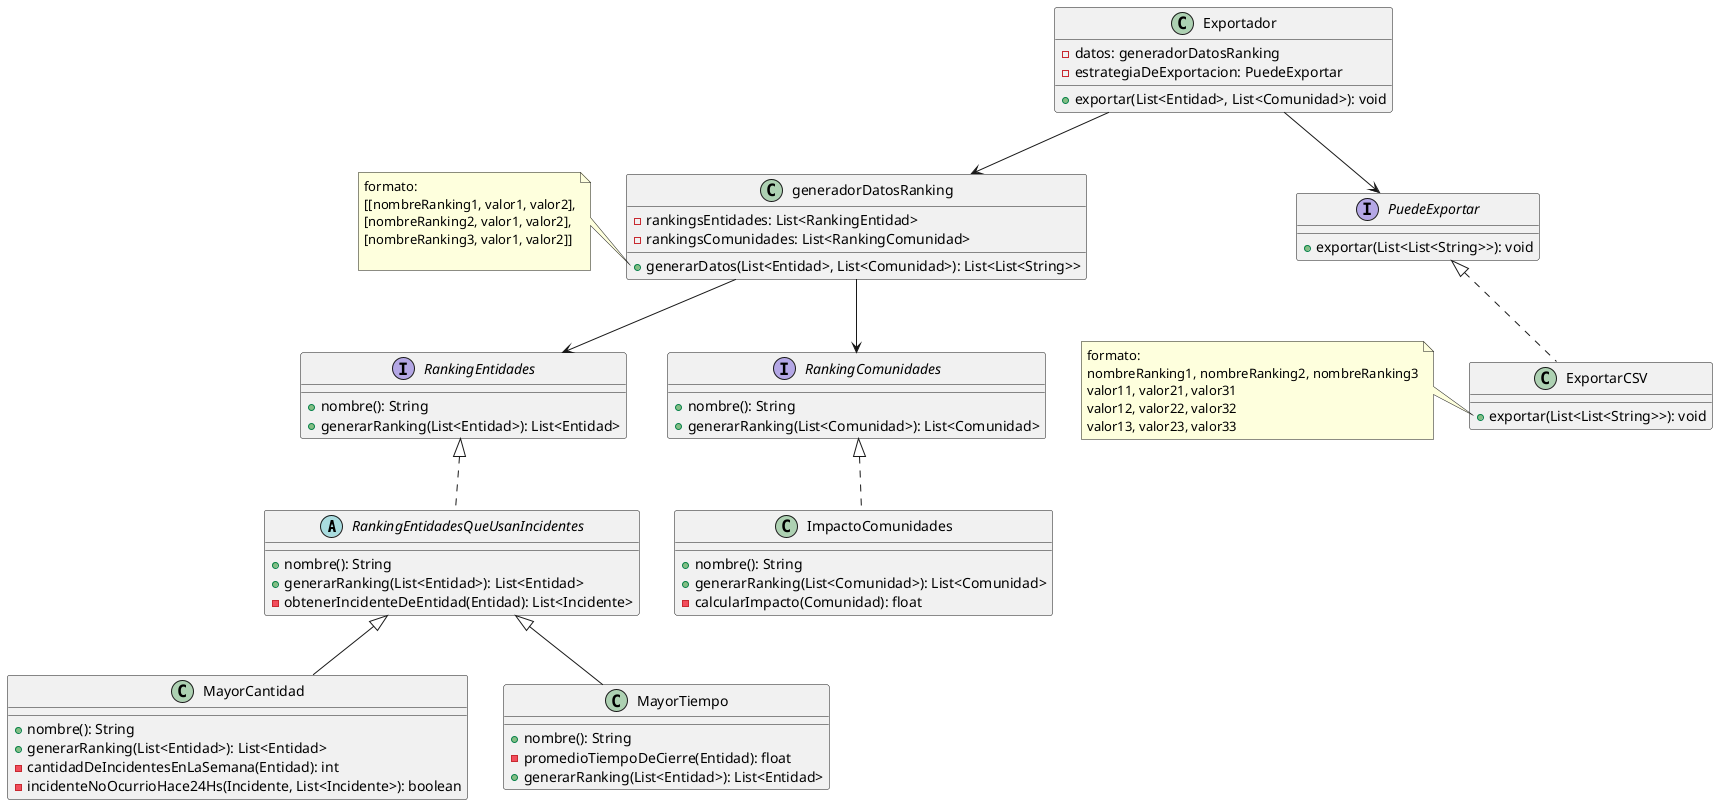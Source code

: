 @startuml GenerarRankings



abstract RankingEntidadesQueUsanIncidentes implements RankingEntidades{
    + nombre(): String
    + generarRanking(List<Entidad>): List<Entidad>
    - obtenerIncidenteDeEntidad(Entidad): List<Incidente>
}

class MayorCantidad extends RankingEntidadesQueUsanIncidentes {
    + nombre(): String
    + generarRanking(List<Entidad>): List<Entidad>
    - cantidadDeIncidentesEnLaSemana(Entidad): int
    - incidenteNoOcurrioHace24Hs(Incidente, List<Incidente>): boolean
}




class MayorTiempo extends RankingEntidadesQueUsanIncidentes {
    + nombre(): String
    - promedioTiempoDeCierre(Entidad): float
    + generarRanking(List<Entidad>): List<Entidad>
}


class ImpactoComunidades implements RankingComunidades {
    + nombre(): String
    + generarRanking(List<Comunidad>): List<Comunidad>
    - calcularImpacto(Comunidad): float
}

interface RankingEntidades {
    + nombre(): String
    + generarRanking(List<Entidad>): List<Entidad>
}

interface RankingComunidades {
    + nombre(): String 
    + generarRanking(List<Comunidad>): List<Comunidad>
}

class generadorDatosRanking {

    - rankingsEntidades: List<RankingEntidad>
    - rankingsComunidades: List<RankingComunidad>

    + generarDatos(List<Entidad>, List<Comunidad>): List<List<String>>
    
}

note left of generadorDatosRanking::generarDatos
    formato: 
    [[nombreRanking1, valor1, valor2],
    [nombreRanking2, valor1, valor2],
    [nombreRanking3, valor1, valor2]]

end note



class Exportador {

    - datos: generadorDatosRanking
    - estrategiaDeExportacion: PuedeExportar

    + exportar(List<Entidad>, List<Comunidad>): void

}

interface PuedeExportar {
    + exportar(List<List<String>>): void
}

class ExportarCSV implements PuedeExportar {
    + exportar(List<List<String>>): void
}

note left of ExportarCSV::exportar
    formato: 
    nombreRanking1, nombreRanking2, nombreRanking3
    valor11, valor21, valor31
    valor12, valor22, valor32
    valor13, valor23, valor33
end note


Exportador --> PuedeExportar
Exportador --> generadorDatosRanking
generadorDatosRanking-->RankingEntidades
generadorDatosRanking-->RankingComunidades


@enduml
